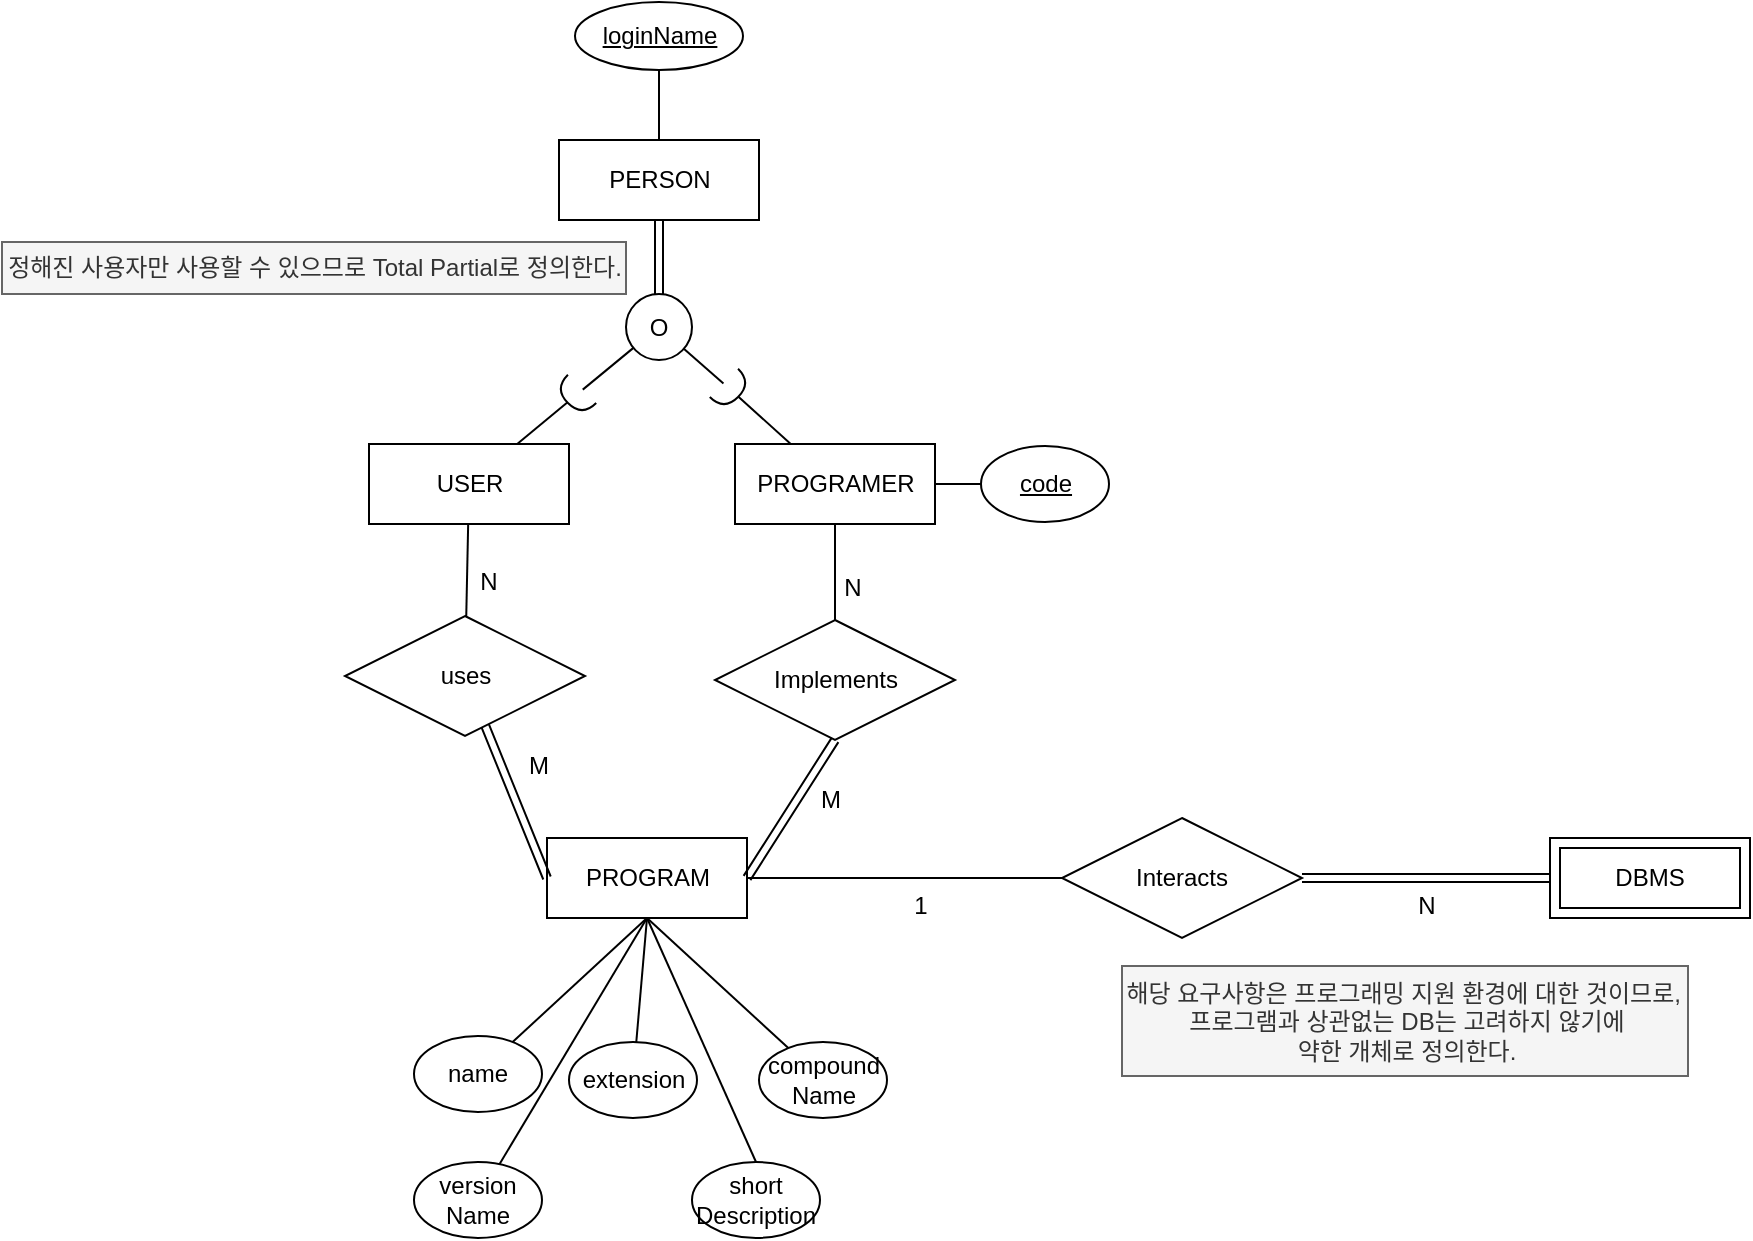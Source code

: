 <mxfile version="24.3.1" type="github">
  <diagram name="페이지-1" id="mEdMHl7BtcMYuRLEzmer">
    <mxGraphModel dx="1455" dy="912" grid="0" gridSize="10" guides="1" tooltips="1" connect="1" arrows="1" fold="1" page="1" pageScale="1" pageWidth="1920" pageHeight="1200" math="0" shadow="0">
      <root>
        <mxCell id="0" />
        <mxCell id="1" parent="0" />
        <mxCell id="QOe7KPIE9faf6luRgLte-23" value="" style="shape=requiredInterface;html=1;verticalLabelPosition=bottom;sketch=0;rotation=135;" vertex="1" parent="1">
          <mxGeometry x="516.5" y="329" width="10" height="20" as="geometry" />
        </mxCell>
        <mxCell id="QOe7KPIE9faf6luRgLte-3" style="rounded=0;orthogonalLoop=1;jettySize=auto;html=1;endArrow=none;endFill=0;exitX=0.5;exitY=1;exitDx=0;exitDy=0;entryX=0.5;entryY=0;entryDx=0;entryDy=0;" edge="1" parent="1" source="QOe7KPIE9faf6luRgLte-13" target="QOe7KPIE9faf6luRgLte-4">
          <mxGeometry relative="1" as="geometry">
            <mxPoint x="707.5" y="362" as="sourcePoint" />
            <mxPoint x="691.5" y="409" as="targetPoint" />
          </mxGeometry>
        </mxCell>
        <mxCell id="QOe7KPIE9faf6luRgLte-58" style="edgeStyle=orthogonalEdgeStyle;rounded=0;orthogonalLoop=1;jettySize=auto;html=1;fontFamily=Helvetica;fontSize=12;fontColor=default;shape=link;" edge="1" parent="1" source="QOe7KPIE9faf6luRgLte-1" target="QOe7KPIE9faf6luRgLte-15">
          <mxGeometry relative="1" as="geometry" />
        </mxCell>
        <mxCell id="QOe7KPIE9faf6luRgLte-1" value="PERSON" style="whiteSpace=wrap;html=1;align=center;" vertex="1" parent="1">
          <mxGeometry x="513.5" y="211" width="100" height="40" as="geometry" />
        </mxCell>
        <mxCell id="QOe7KPIE9faf6luRgLte-49" style="rounded=0;orthogonalLoop=1;jettySize=auto;html=1;fontFamily=Helvetica;fontSize=12;fontColor=default;endArrow=none;endFill=0;" edge="1" parent="1" source="QOe7KPIE9faf6luRgLte-2" target="QOe7KPIE9faf6luRgLte-47">
          <mxGeometry relative="1" as="geometry" />
        </mxCell>
        <mxCell id="QOe7KPIE9faf6luRgLte-2" value="PROGRAM" style="whiteSpace=wrap;html=1;align=center;" vertex="1" parent="1">
          <mxGeometry x="507.5" y="560" width="100" height="40" as="geometry" />
        </mxCell>
        <mxCell id="QOe7KPIE9faf6luRgLte-4" value="Implements" style="shape=rhombus;perimeter=rhombusPerimeter;whiteSpace=wrap;html=1;align=center;" vertex="1" parent="1">
          <mxGeometry x="591.5" y="451" width="120" height="60" as="geometry" />
        </mxCell>
        <mxCell id="QOe7KPIE9faf6luRgLte-8" style="rounded=0;orthogonalLoop=1;jettySize=auto;html=1;endArrow=none;endFill=0;exitX=0.5;exitY=1;exitDx=0;exitDy=0;shape=link;entryX=1;entryY=0.5;entryDx=0;entryDy=0;" edge="1" parent="1" source="QOe7KPIE9faf6luRgLte-4" target="QOe7KPIE9faf6luRgLte-2">
          <mxGeometry relative="1" as="geometry">
            <mxPoint x="817.5" y="209" as="sourcePoint" />
            <mxPoint x="921.5" y="209" as="targetPoint" />
          </mxGeometry>
        </mxCell>
        <mxCell id="QOe7KPIE9faf6luRgLte-55" value="M" style="edgeLabel;html=1;align=center;verticalAlign=middle;resizable=0;points=[];sketch=0;strokeColor=default;fontFamily=Helvetica;fontSize=12;fontColor=default;fillColor=default;" vertex="1" connectable="0" parent="QOe7KPIE9faf6luRgLte-8">
          <mxGeometry x="-0.207" y="5" relative="1" as="geometry">
            <mxPoint x="11" as="offset" />
          </mxGeometry>
        </mxCell>
        <mxCell id="QOe7KPIE9faf6luRgLte-13" value="PROGRAMER" style="whiteSpace=wrap;html=1;align=center;" vertex="1" parent="1">
          <mxGeometry x="601.5" y="363" width="100" height="40" as="geometry" />
        </mxCell>
        <mxCell id="QOe7KPIE9faf6luRgLte-20" style="rounded=0;orthogonalLoop=1;jettySize=auto;html=1;endArrow=none;endFill=0;" edge="1" parent="1" source="QOe7KPIE9faf6luRgLte-14" target="QOe7KPIE9faf6luRgLte-18">
          <mxGeometry relative="1" as="geometry" />
        </mxCell>
        <mxCell id="QOe7KPIE9faf6luRgLte-14" value="USER" style="whiteSpace=wrap;html=1;align=center;" vertex="1" parent="1">
          <mxGeometry x="418.5" y="363" width="100" height="40" as="geometry" />
        </mxCell>
        <mxCell id="QOe7KPIE9faf6luRgLte-21" style="rounded=0;orthogonalLoop=1;jettySize=auto;html=1;endArrow=none;endFill=0;" edge="1" parent="1" source="QOe7KPIE9faf6luRgLte-23" target="QOe7KPIE9faf6luRgLte-14">
          <mxGeometry relative="1" as="geometry" />
        </mxCell>
        <mxCell id="QOe7KPIE9faf6luRgLte-22" style="rounded=0;orthogonalLoop=1;jettySize=auto;html=1;endArrow=none;endFill=0;" edge="1" parent="1" source="QOe7KPIE9faf6luRgLte-28" target="QOe7KPIE9faf6luRgLte-13">
          <mxGeometry relative="1" as="geometry" />
        </mxCell>
        <mxCell id="QOe7KPIE9faf6luRgLte-15" value="O" style="ellipse;whiteSpace=wrap;html=1;aspect=fixed;" vertex="1" parent="1">
          <mxGeometry x="547" y="288" width="33" height="33" as="geometry" />
        </mxCell>
        <mxCell id="QOe7KPIE9faf6luRgLte-17" value="정해진 사용자만 사용할 수 있으므로 Total Partial로 정의한다." style="text;html=1;align=center;verticalAlign=middle;resizable=0;points=[];autosize=1;strokeColor=#666666;fillColor=#f5f5f5;fontColor=#333333;" vertex="1" parent="1">
          <mxGeometry x="235" y="262" width="312" height="26" as="geometry" />
        </mxCell>
        <mxCell id="QOe7KPIE9faf6luRgLte-19" style="rounded=0;orthogonalLoop=1;jettySize=auto;html=1;entryX=0;entryY=0.5;entryDx=0;entryDy=0;shape=link;" edge="1" parent="1" source="QOe7KPIE9faf6luRgLte-18" target="QOe7KPIE9faf6luRgLte-2">
          <mxGeometry relative="1" as="geometry" />
        </mxCell>
        <mxCell id="QOe7KPIE9faf6luRgLte-18" value="uses" style="shape=rhombus;perimeter=rhombusPerimeter;whiteSpace=wrap;html=1;align=center;" vertex="1" parent="1">
          <mxGeometry x="406.5" y="449" width="120" height="60" as="geometry" />
        </mxCell>
        <mxCell id="QOe7KPIE9faf6luRgLte-24" value="" style="rounded=0;orthogonalLoop=1;jettySize=auto;html=1;endArrow=none;endFill=0;" edge="1" parent="1" source="QOe7KPIE9faf6luRgLte-15" target="QOe7KPIE9faf6luRgLte-23">
          <mxGeometry relative="1" as="geometry">
            <mxPoint x="550.5" y="315" as="sourcePoint" />
            <mxPoint x="492.5" y="363" as="targetPoint" />
          </mxGeometry>
        </mxCell>
        <mxCell id="QOe7KPIE9faf6luRgLte-29" value="" style="rounded=0;orthogonalLoop=1;jettySize=auto;html=1;endArrow=none;endFill=0;" edge="1" parent="1" source="QOe7KPIE9faf6luRgLte-15" target="QOe7KPIE9faf6luRgLte-28">
          <mxGeometry relative="1" as="geometry">
            <mxPoint x="575.5" y="315" as="sourcePoint" />
            <mxPoint x="629.5" y="363" as="targetPoint" />
          </mxGeometry>
        </mxCell>
        <mxCell id="QOe7KPIE9faf6luRgLte-28" value="" style="shape=requiredInterface;html=1;verticalLabelPosition=bottom;sketch=0;strokeColor=default;align=center;verticalAlign=middle;fontFamily=Helvetica;fontSize=12;fontColor=default;fillColor=default;rotation=45;" vertex="1" parent="1">
          <mxGeometry x="594.5" y="326" width="10" height="20" as="geometry" />
        </mxCell>
        <mxCell id="QOe7KPIE9faf6luRgLte-35" style="rounded=0;orthogonalLoop=1;jettySize=auto;html=1;fontFamily=Helvetica;fontSize=12;fontColor=default;endArrow=none;endFill=0;" edge="1" parent="1" source="QOe7KPIE9faf6luRgLte-31" target="QOe7KPIE9faf6luRgLte-1">
          <mxGeometry relative="1" as="geometry" />
        </mxCell>
        <mxCell id="QOe7KPIE9faf6luRgLte-31" value="&lt;u&gt;loginName&lt;/u&gt;" style="ellipse;whiteSpace=wrap;html=1;align=center;sketch=0;strokeColor=default;verticalAlign=middle;fontFamily=Helvetica;fontSize=12;fontColor=default;fillColor=default;" vertex="1" parent="1">
          <mxGeometry x="521.5" y="142" width="84" height="34" as="geometry" />
        </mxCell>
        <mxCell id="QOe7KPIE9faf6luRgLte-34" style="rounded=0;orthogonalLoop=1;jettySize=auto;html=1;fontFamily=Helvetica;fontSize=12;fontColor=default;endArrow=none;endFill=0;" edge="1" parent="1" source="QOe7KPIE9faf6luRgLte-32" target="QOe7KPIE9faf6luRgLte-13">
          <mxGeometry relative="1" as="geometry" />
        </mxCell>
        <mxCell id="QOe7KPIE9faf6luRgLte-32" value="&lt;u&gt;code&lt;/u&gt;" style="ellipse;whiteSpace=wrap;html=1;align=center;sketch=0;strokeColor=default;verticalAlign=middle;fontFamily=Helvetica;fontSize=12;fontColor=default;fillColor=default;" vertex="1" parent="1">
          <mxGeometry x="724.5" y="364" width="64" height="38" as="geometry" />
        </mxCell>
        <mxCell id="QOe7KPIE9faf6luRgLte-39" style="rounded=0;orthogonalLoop=1;jettySize=auto;html=1;fontFamily=Helvetica;fontSize=12;fontColor=default;endArrow=none;endFill=0;entryX=0.5;entryY=1;entryDx=0;entryDy=0;" edge="1" parent="1" source="QOe7KPIE9faf6luRgLte-36" target="QOe7KPIE9faf6luRgLte-2">
          <mxGeometry relative="1" as="geometry" />
        </mxCell>
        <mxCell id="QOe7KPIE9faf6luRgLte-36" value="name" style="ellipse;whiteSpace=wrap;html=1;align=center;sketch=0;strokeColor=default;verticalAlign=middle;fontFamily=Helvetica;fontSize=12;fontColor=default;fillColor=default;" vertex="1" parent="1">
          <mxGeometry x="441" y="659" width="64" height="38" as="geometry" />
        </mxCell>
        <mxCell id="QOe7KPIE9faf6luRgLte-40" style="rounded=0;orthogonalLoop=1;jettySize=auto;html=1;fontFamily=Helvetica;fontSize=12;fontColor=default;endArrow=none;endFill=0;entryX=0.5;entryY=1;entryDx=0;entryDy=0;" edge="1" parent="1" source="QOe7KPIE9faf6luRgLte-37" target="QOe7KPIE9faf6luRgLte-2">
          <mxGeometry relative="1" as="geometry" />
        </mxCell>
        <mxCell id="QOe7KPIE9faf6luRgLte-37" value="extension" style="ellipse;whiteSpace=wrap;html=1;align=center;sketch=0;strokeColor=default;verticalAlign=middle;fontFamily=Helvetica;fontSize=12;fontColor=default;fillColor=default;" vertex="1" parent="1">
          <mxGeometry x="518.5" y="662" width="64" height="38" as="geometry" />
        </mxCell>
        <mxCell id="QOe7KPIE9faf6luRgLte-41" style="rounded=0;orthogonalLoop=1;jettySize=auto;html=1;fontFamily=Helvetica;fontSize=12;fontColor=default;endArrow=none;endFill=0;entryX=0.5;entryY=1;entryDx=0;entryDy=0;" edge="1" parent="1" source="QOe7KPIE9faf6luRgLte-38" target="QOe7KPIE9faf6luRgLte-2">
          <mxGeometry relative="1" as="geometry" />
        </mxCell>
        <mxCell id="QOe7KPIE9faf6luRgLte-38" value="compound&lt;div&gt;Name&lt;/div&gt;" style="ellipse;whiteSpace=wrap;html=1;align=center;sketch=0;strokeColor=default;verticalAlign=middle;fontFamily=Helvetica;fontSize=12;fontColor=default;fillColor=default;" vertex="1" parent="1">
          <mxGeometry x="613.5" y="662" width="64" height="38" as="geometry" />
        </mxCell>
        <mxCell id="QOe7KPIE9faf6luRgLte-44" style="rounded=0;orthogonalLoop=1;jettySize=auto;html=1;fontFamily=Helvetica;fontSize=12;fontColor=default;endArrow=none;endFill=0;entryX=0.5;entryY=1;entryDx=0;entryDy=0;" edge="1" parent="1" source="QOe7KPIE9faf6luRgLte-42" target="QOe7KPIE9faf6luRgLte-2">
          <mxGeometry relative="1" as="geometry" />
        </mxCell>
        <mxCell id="QOe7KPIE9faf6luRgLte-42" value="version&lt;div&gt;Name&lt;/div&gt;" style="ellipse;whiteSpace=wrap;html=1;align=center;sketch=0;strokeColor=default;verticalAlign=middle;fontFamily=Helvetica;fontSize=12;fontColor=default;fillColor=default;" vertex="1" parent="1">
          <mxGeometry x="441" y="722" width="64" height="38" as="geometry" />
        </mxCell>
        <mxCell id="QOe7KPIE9faf6luRgLte-45" style="rounded=0;orthogonalLoop=1;jettySize=auto;html=1;fontFamily=Helvetica;fontSize=12;fontColor=default;endArrow=none;endFill=0;exitX=0.5;exitY=0;exitDx=0;exitDy=0;entryX=0.5;entryY=1;entryDx=0;entryDy=0;" edge="1" parent="1" source="QOe7KPIE9faf6luRgLte-43" target="QOe7KPIE9faf6luRgLte-2">
          <mxGeometry relative="1" as="geometry">
            <mxPoint x="549" y="728" as="sourcePoint" />
            <mxPoint x="555" y="595" as="targetPoint" />
          </mxGeometry>
        </mxCell>
        <mxCell id="QOe7KPIE9faf6luRgLte-43" value="short&lt;div&gt;Description&lt;/div&gt;" style="ellipse;whiteSpace=wrap;html=1;align=center;sketch=0;strokeColor=default;verticalAlign=middle;fontFamily=Helvetica;fontSize=12;fontColor=default;fillColor=default;" vertex="1" parent="1">
          <mxGeometry x="580" y="722" width="64" height="38" as="geometry" />
        </mxCell>
        <mxCell id="QOe7KPIE9faf6luRgLte-51" style="rounded=0;orthogonalLoop=1;jettySize=auto;html=1;fontFamily=Helvetica;fontSize=12;fontColor=default;shape=link;" edge="1" parent="1" source="QOe7KPIE9faf6luRgLte-47" target="QOe7KPIE9faf6luRgLte-50">
          <mxGeometry relative="1" as="geometry" />
        </mxCell>
        <mxCell id="QOe7KPIE9faf6luRgLte-47" value="Interacts" style="shape=rhombus;perimeter=rhombusPerimeter;whiteSpace=wrap;html=1;align=center;" vertex="1" parent="1">
          <mxGeometry x="765" y="550" width="120" height="60" as="geometry" />
        </mxCell>
        <mxCell id="QOe7KPIE9faf6luRgLte-50" value="DBMS" style="shape=ext;margin=3;double=1;whiteSpace=wrap;html=1;align=center;sketch=0;strokeColor=default;verticalAlign=middle;fontFamily=Helvetica;fontSize=12;fontColor=default;fillColor=default;" vertex="1" parent="1">
          <mxGeometry x="1009" y="560" width="100" height="40" as="geometry" />
        </mxCell>
        <mxCell id="QOe7KPIE9faf6luRgLte-52" value="N" style="text;html=1;align=center;verticalAlign=middle;resizable=0;points=[];autosize=1;strokeColor=none;fillColor=none;fontFamily=Helvetica;fontSize=12;fontColor=default;" vertex="1" parent="1">
          <mxGeometry x="933" y="581" width="27" height="26" as="geometry" />
        </mxCell>
        <mxCell id="QOe7KPIE9faf6luRgLte-53" value="1" style="text;html=1;align=center;verticalAlign=middle;resizable=0;points=[];autosize=1;strokeColor=none;fillColor=none;fontFamily=Helvetica;fontSize=12;fontColor=default;" vertex="1" parent="1">
          <mxGeometry x="681" y="581" width="25" height="26" as="geometry" />
        </mxCell>
        <mxCell id="QOe7KPIE9faf6luRgLte-54" value="N" style="text;html=1;align=center;verticalAlign=middle;resizable=0;points=[];autosize=1;strokeColor=none;fillColor=none;fontFamily=Helvetica;fontSize=12;fontColor=default;" vertex="1" parent="1">
          <mxGeometry x="646" y="422" width="27" height="26" as="geometry" />
        </mxCell>
        <mxCell id="QOe7KPIE9faf6luRgLte-56" value="N" style="text;html=1;align=center;verticalAlign=middle;resizable=0;points=[];autosize=1;strokeColor=none;fillColor=none;fontFamily=Helvetica;fontSize=12;fontColor=default;" vertex="1" parent="1">
          <mxGeometry x="464" y="419" width="27" height="26" as="geometry" />
        </mxCell>
        <mxCell id="QOe7KPIE9faf6luRgLte-57" value="M" style="text;html=1;align=center;verticalAlign=middle;resizable=0;points=[];autosize=1;strokeColor=none;fillColor=none;fontFamily=Helvetica;fontSize=12;fontColor=default;" vertex="1" parent="1">
          <mxGeometry x="488.5" y="511" width="28" height="26" as="geometry" />
        </mxCell>
        <mxCell id="QOe7KPIE9faf6luRgLte-59" value="해당 요구사항은 프로그래밍 지원 환경에 대한 것이므로,&amp;nbsp;&lt;div&gt;프로그램과 상관없는 DB는 고려하지 않기에&lt;/div&gt;&lt;div&gt;약한 개체로 정의한다.&lt;/div&gt;" style="text;html=1;align=center;verticalAlign=middle;resizable=0;points=[];autosize=1;strokeColor=#666666;fillColor=#f5f5f5;fontFamily=Helvetica;fontSize=12;fontColor=#333333;" vertex="1" parent="1">
          <mxGeometry x="795" y="624" width="283" height="55" as="geometry" />
        </mxCell>
      </root>
    </mxGraphModel>
  </diagram>
</mxfile>
